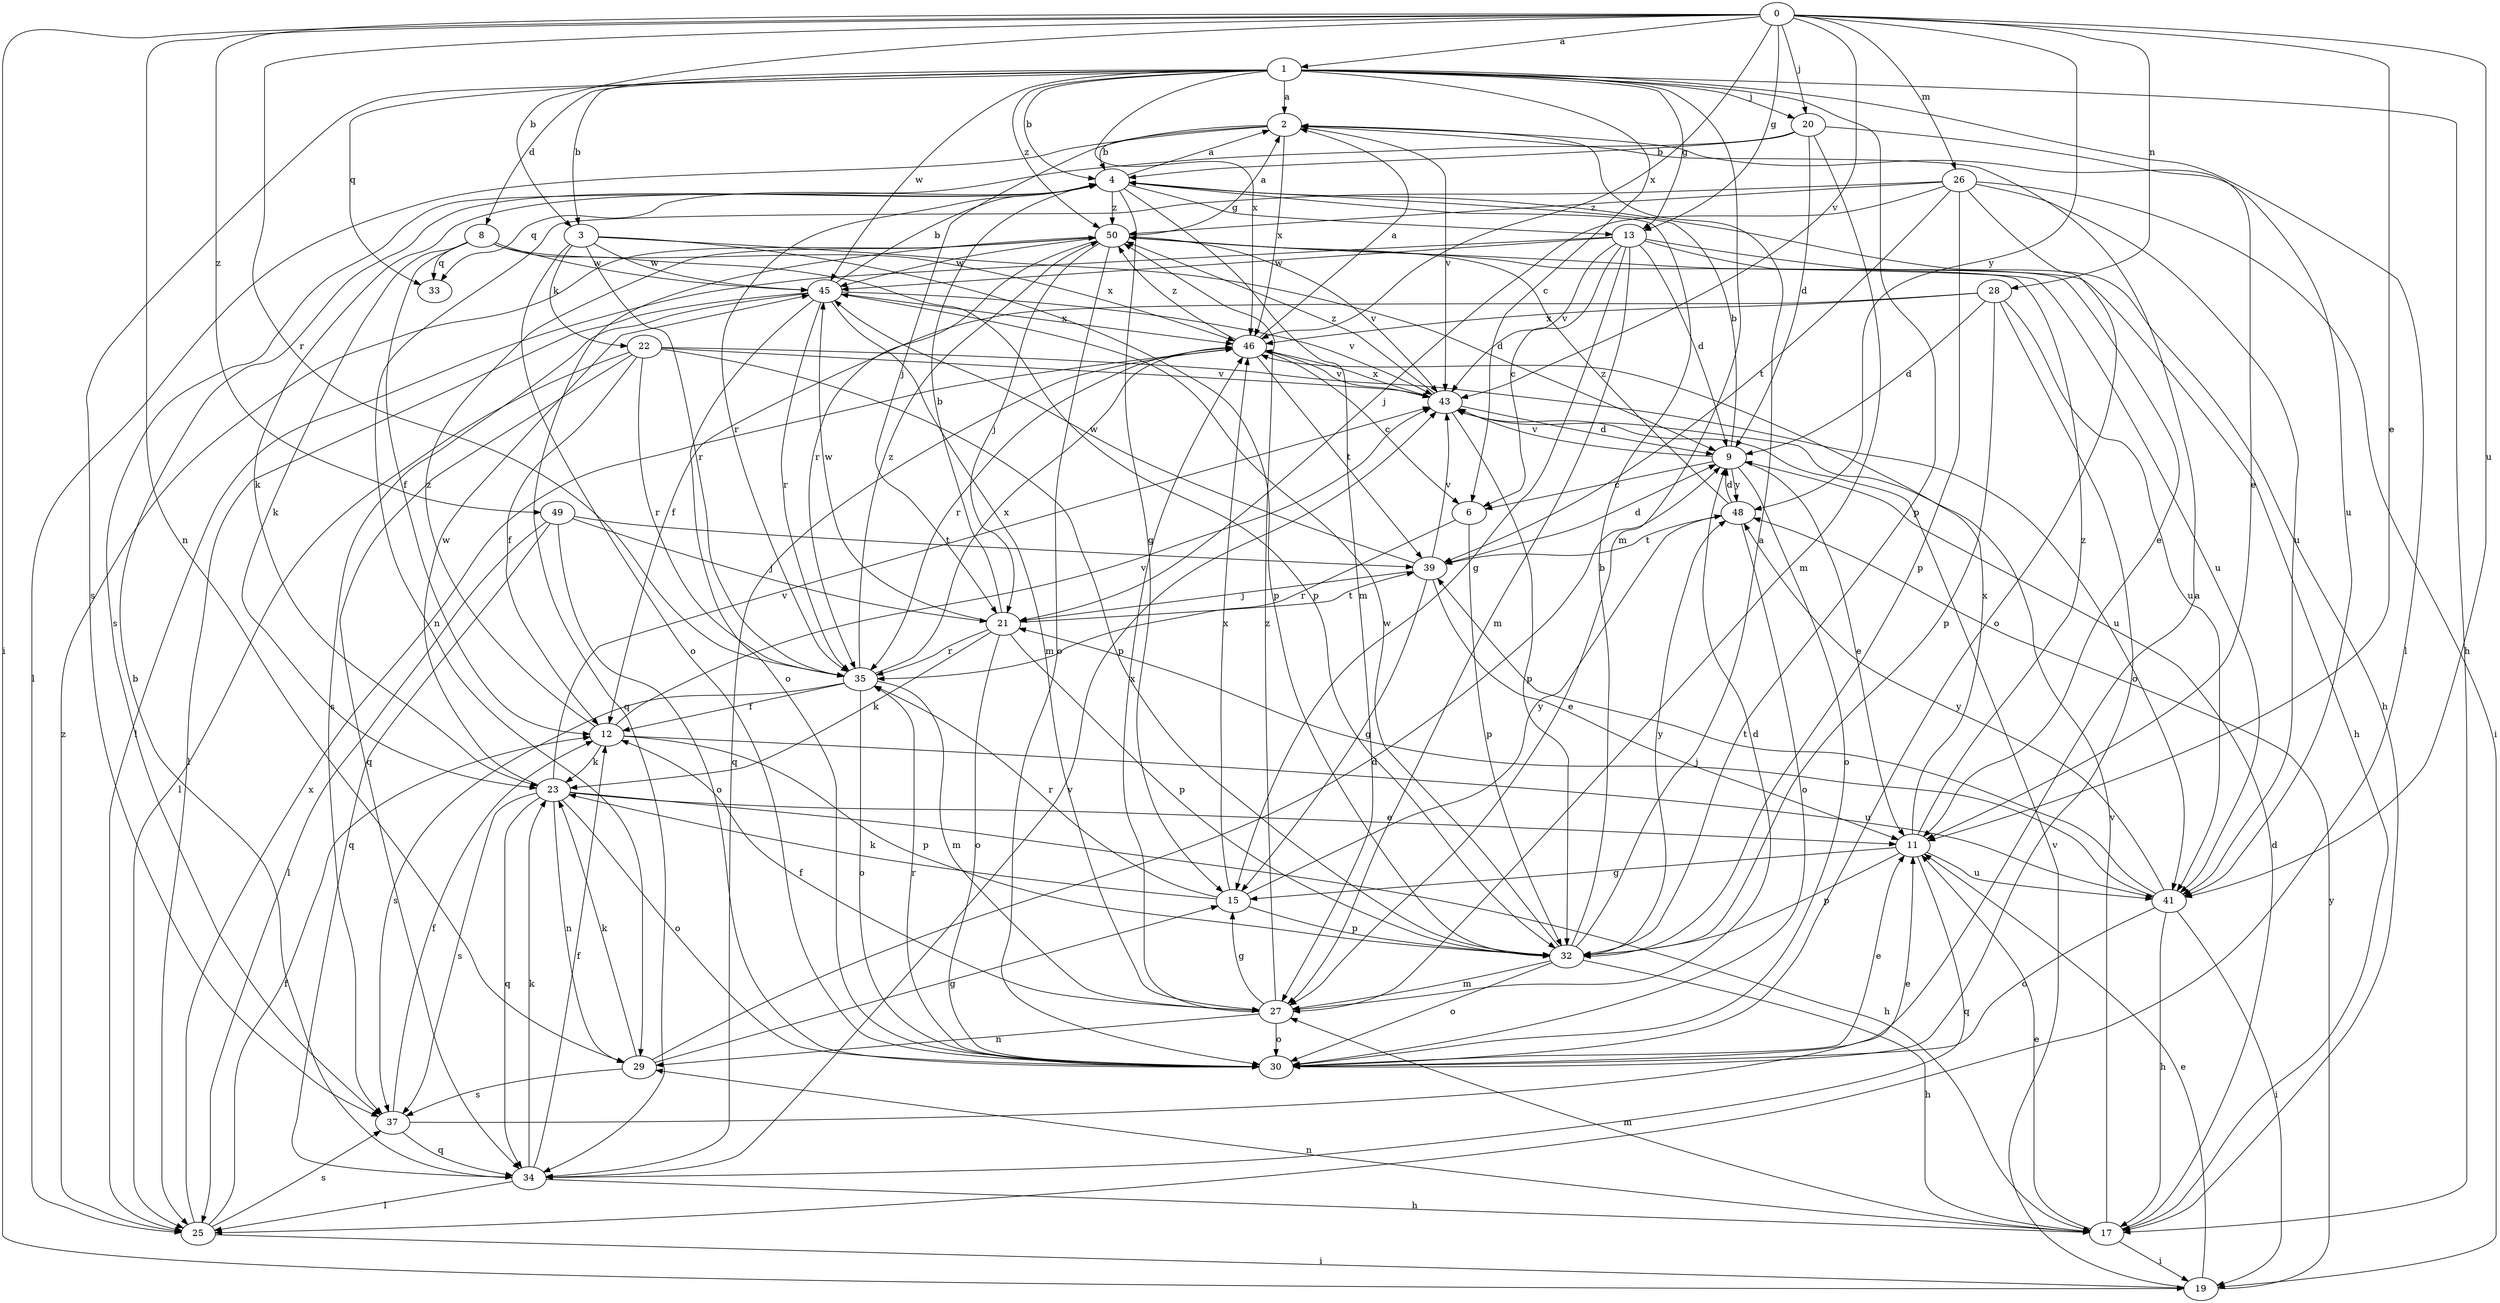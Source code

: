 strict digraph  {
0;
1;
2;
3;
4;
6;
8;
9;
11;
12;
13;
15;
17;
19;
20;
21;
22;
23;
25;
26;
27;
28;
29;
30;
32;
33;
34;
35;
37;
39;
41;
43;
45;
46;
48;
49;
50;
0 -> 1  [label=a];
0 -> 3  [label=b];
0 -> 11  [label=e];
0 -> 13  [label=g];
0 -> 19  [label=i];
0 -> 20  [label=j];
0 -> 26  [label=m];
0 -> 28  [label=n];
0 -> 29  [label=n];
0 -> 35  [label=r];
0 -> 41  [label=u];
0 -> 43  [label=v];
0 -> 46  [label=x];
0 -> 48  [label=y];
0 -> 49  [label=z];
1 -> 2  [label=a];
1 -> 3  [label=b];
1 -> 4  [label=b];
1 -> 6  [label=c];
1 -> 8  [label=d];
1 -> 13  [label=g];
1 -> 17  [label=h];
1 -> 20  [label=j];
1 -> 25  [label=l];
1 -> 27  [label=m];
1 -> 32  [label=p];
1 -> 33  [label=q];
1 -> 37  [label=s];
1 -> 45  [label=w];
1 -> 46  [label=x];
1 -> 50  [label=z];
2 -> 4  [label=b];
2 -> 11  [label=e];
2 -> 21  [label=j];
2 -> 25  [label=l];
2 -> 43  [label=v];
2 -> 46  [label=x];
3 -> 9  [label=d];
3 -> 22  [label=k];
3 -> 30  [label=o];
3 -> 32  [label=p];
3 -> 35  [label=r];
3 -> 45  [label=w];
4 -> 2  [label=a];
4 -> 13  [label=g];
4 -> 15  [label=g];
4 -> 17  [label=h];
4 -> 23  [label=k];
4 -> 27  [label=m];
4 -> 33  [label=q];
4 -> 35  [label=r];
4 -> 50  [label=z];
6 -> 32  [label=p];
6 -> 35  [label=r];
8 -> 12  [label=f];
8 -> 23  [label=k];
8 -> 32  [label=p];
8 -> 33  [label=q];
8 -> 45  [label=w];
8 -> 46  [label=x];
9 -> 4  [label=b];
9 -> 6  [label=c];
9 -> 11  [label=e];
9 -> 30  [label=o];
9 -> 43  [label=v];
9 -> 48  [label=y];
11 -> 15  [label=g];
11 -> 32  [label=p];
11 -> 34  [label=q];
11 -> 41  [label=u];
11 -> 46  [label=x];
11 -> 50  [label=z];
12 -> 23  [label=k];
12 -> 32  [label=p];
12 -> 41  [label=u];
12 -> 43  [label=v];
12 -> 50  [label=z];
13 -> 6  [label=c];
13 -> 9  [label=d];
13 -> 11  [label=e];
13 -> 15  [label=g];
13 -> 17  [label=h];
13 -> 25  [label=l];
13 -> 27  [label=m];
13 -> 43  [label=v];
13 -> 45  [label=w];
15 -> 23  [label=k];
15 -> 32  [label=p];
15 -> 35  [label=r];
15 -> 46  [label=x];
15 -> 48  [label=y];
17 -> 9  [label=d];
17 -> 11  [label=e];
17 -> 19  [label=i];
17 -> 27  [label=m];
17 -> 29  [label=n];
17 -> 43  [label=v];
19 -> 11  [label=e];
19 -> 43  [label=v];
19 -> 48  [label=y];
20 -> 4  [label=b];
20 -> 9  [label=d];
20 -> 27  [label=m];
20 -> 37  [label=s];
20 -> 41  [label=u];
21 -> 4  [label=b];
21 -> 23  [label=k];
21 -> 30  [label=o];
21 -> 32  [label=p];
21 -> 35  [label=r];
21 -> 39  [label=t];
21 -> 45  [label=w];
22 -> 12  [label=f];
22 -> 25  [label=l];
22 -> 32  [label=p];
22 -> 34  [label=q];
22 -> 35  [label=r];
22 -> 41  [label=u];
22 -> 43  [label=v];
23 -> 11  [label=e];
23 -> 17  [label=h];
23 -> 29  [label=n];
23 -> 30  [label=o];
23 -> 34  [label=q];
23 -> 37  [label=s];
23 -> 43  [label=v];
23 -> 45  [label=w];
25 -> 12  [label=f];
25 -> 19  [label=i];
25 -> 37  [label=s];
25 -> 46  [label=x];
25 -> 50  [label=z];
26 -> 19  [label=i];
26 -> 21  [label=j];
26 -> 29  [label=n];
26 -> 30  [label=o];
26 -> 32  [label=p];
26 -> 39  [label=t];
26 -> 41  [label=u];
26 -> 50  [label=z];
27 -> 9  [label=d];
27 -> 12  [label=f];
27 -> 15  [label=g];
27 -> 29  [label=n];
27 -> 30  [label=o];
27 -> 46  [label=x];
27 -> 50  [label=z];
28 -> 9  [label=d];
28 -> 12  [label=f];
28 -> 30  [label=o];
28 -> 32  [label=p];
28 -> 41  [label=u];
28 -> 46  [label=x];
29 -> 9  [label=d];
29 -> 15  [label=g];
29 -> 23  [label=k];
29 -> 37  [label=s];
30 -> 2  [label=a];
30 -> 11  [label=e];
30 -> 35  [label=r];
32 -> 2  [label=a];
32 -> 4  [label=b];
32 -> 17  [label=h];
32 -> 27  [label=m];
32 -> 30  [label=o];
32 -> 45  [label=w];
32 -> 48  [label=y];
34 -> 4  [label=b];
34 -> 12  [label=f];
34 -> 17  [label=h];
34 -> 23  [label=k];
34 -> 25  [label=l];
34 -> 43  [label=v];
35 -> 12  [label=f];
35 -> 27  [label=m];
35 -> 30  [label=o];
35 -> 37  [label=s];
35 -> 46  [label=x];
35 -> 50  [label=z];
37 -> 11  [label=e];
37 -> 12  [label=f];
37 -> 34  [label=q];
39 -> 9  [label=d];
39 -> 11  [label=e];
39 -> 15  [label=g];
39 -> 21  [label=j];
39 -> 43  [label=v];
39 -> 45  [label=w];
41 -> 17  [label=h];
41 -> 19  [label=i];
41 -> 21  [label=j];
41 -> 30  [label=o];
41 -> 39  [label=t];
41 -> 48  [label=y];
43 -> 9  [label=d];
43 -> 32  [label=p];
43 -> 46  [label=x];
43 -> 50  [label=z];
45 -> 4  [label=b];
45 -> 25  [label=l];
45 -> 27  [label=m];
45 -> 30  [label=o];
45 -> 35  [label=r];
45 -> 37  [label=s];
45 -> 43  [label=v];
45 -> 46  [label=x];
46 -> 2  [label=a];
46 -> 6  [label=c];
46 -> 34  [label=q];
46 -> 35  [label=r];
46 -> 39  [label=t];
46 -> 43  [label=v];
46 -> 50  [label=z];
48 -> 9  [label=d];
48 -> 30  [label=o];
48 -> 39  [label=t];
48 -> 50  [label=z];
49 -> 21  [label=j];
49 -> 25  [label=l];
49 -> 30  [label=o];
49 -> 34  [label=q];
49 -> 39  [label=t];
50 -> 2  [label=a];
50 -> 21  [label=j];
50 -> 30  [label=o];
50 -> 34  [label=q];
50 -> 35  [label=r];
50 -> 41  [label=u];
50 -> 43  [label=v];
50 -> 45  [label=w];
}
